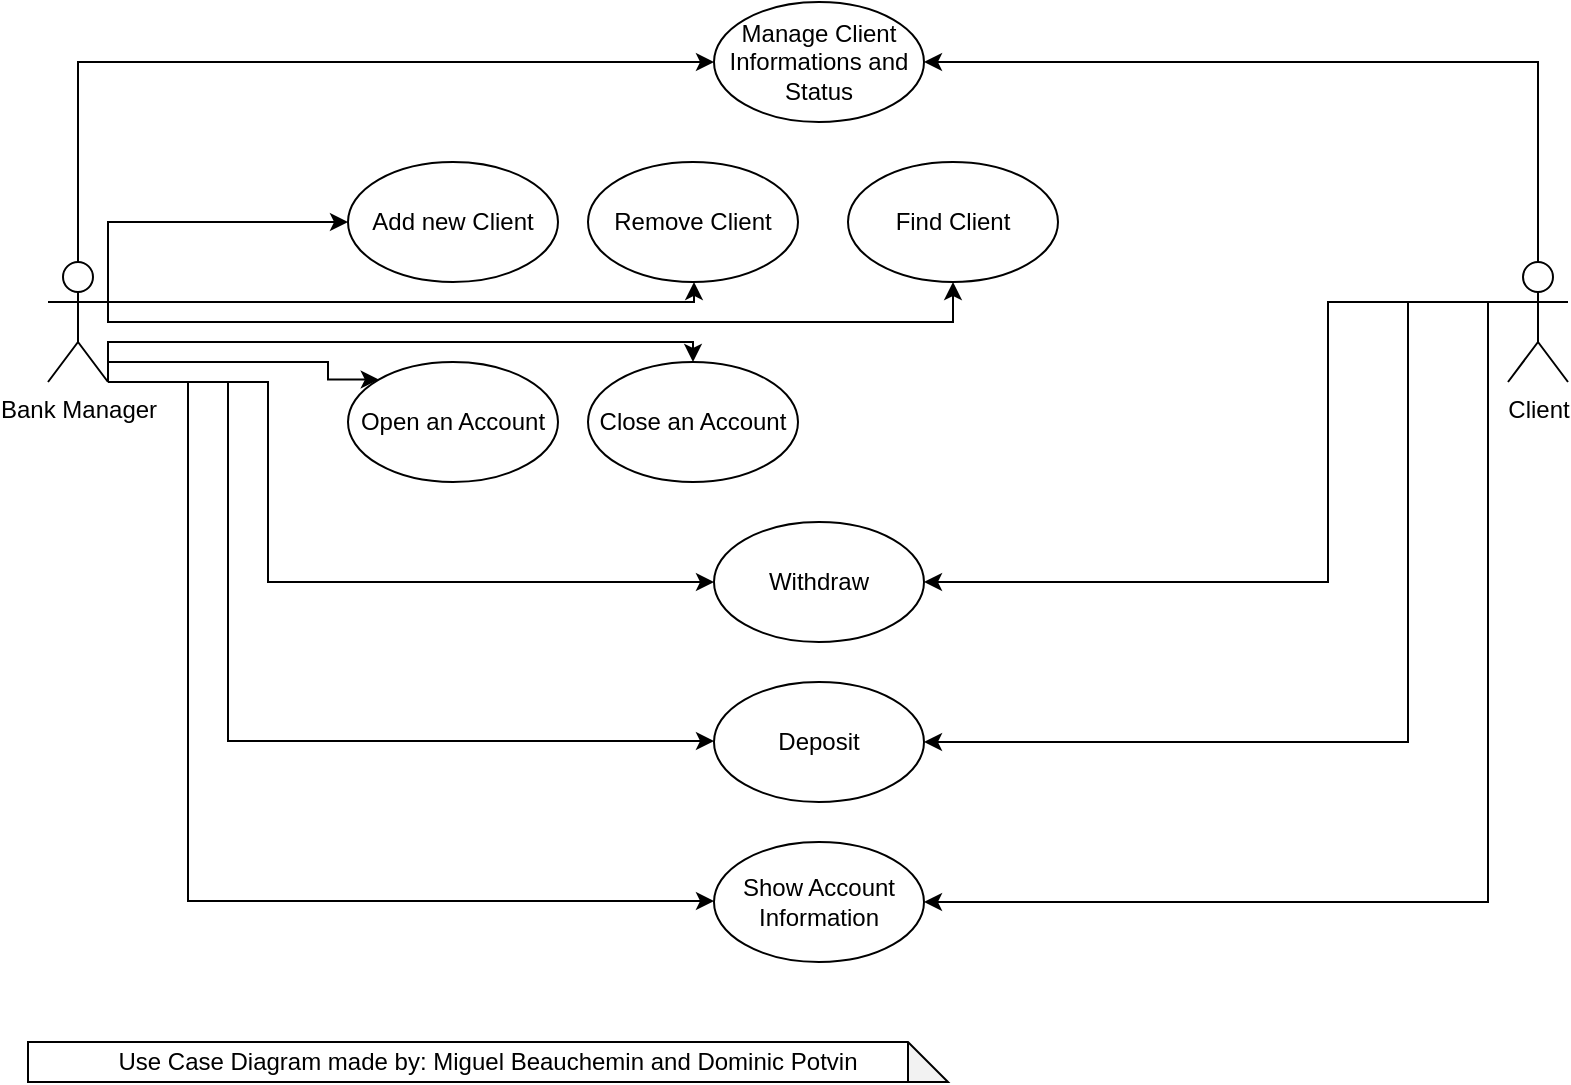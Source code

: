 <mxfile version="20.8.21" type="device"><diagram id="3d2J8LRWPkMenZqfcwS5" name="Page-1"><mxGraphModel dx="1434" dy="764" grid="1" gridSize="10" guides="1" tooltips="1" connect="1" arrows="1" fold="1" page="1" pageScale="1" pageWidth="850" pageHeight="1100" math="0" shadow="0"><root><mxCell id="0"/><mxCell id="1" parent="0"/><mxCell id="1UVEMExv58-C3uagys8Q-10" style="edgeStyle=orthogonalEdgeStyle;rounded=0;orthogonalLoop=1;jettySize=auto;html=1;exitX=0.5;exitY=0;exitDx=0;exitDy=0;exitPerimeter=0;entryX=1;entryY=0.5;entryDx=0;entryDy=0;" edge="1" parent="1" source="1UVEMExv58-C3uagys8Q-1" target="1UVEMExv58-C3uagys8Q-5"><mxGeometry relative="1" as="geometry"/></mxCell><mxCell id="1UVEMExv58-C3uagys8Q-25" style="edgeStyle=orthogonalEdgeStyle;rounded=0;orthogonalLoop=1;jettySize=auto;html=1;exitX=0;exitY=0.333;exitDx=0;exitDy=0;exitPerimeter=0;entryX=1;entryY=0.5;entryDx=0;entryDy=0;" edge="1" parent="1" source="1UVEMExv58-C3uagys8Q-1" target="1UVEMExv58-C3uagys8Q-21"><mxGeometry relative="1" as="geometry"><Array as="points"><mxPoint x="680" y="230"/><mxPoint x="680" y="370"/></Array></mxGeometry></mxCell><mxCell id="1UVEMExv58-C3uagys8Q-26" style="edgeStyle=orthogonalEdgeStyle;rounded=0;orthogonalLoop=1;jettySize=auto;html=1;exitX=0;exitY=0.333;exitDx=0;exitDy=0;exitPerimeter=0;entryX=1;entryY=0.5;entryDx=0;entryDy=0;" edge="1" parent="1" source="1UVEMExv58-C3uagys8Q-1" target="1UVEMExv58-C3uagys8Q-20"><mxGeometry relative="1" as="geometry"><Array as="points"><mxPoint x="720" y="230"/><mxPoint x="720" y="450"/></Array></mxGeometry></mxCell><mxCell id="1UVEMExv58-C3uagys8Q-27" style="edgeStyle=orthogonalEdgeStyle;rounded=0;orthogonalLoop=1;jettySize=auto;html=1;exitX=0;exitY=0.333;exitDx=0;exitDy=0;exitPerimeter=0;entryX=1;entryY=0.5;entryDx=0;entryDy=0;" edge="1" parent="1" source="1UVEMExv58-C3uagys8Q-1" target="1UVEMExv58-C3uagys8Q-22"><mxGeometry relative="1" as="geometry"><Array as="points"><mxPoint x="760" y="230"/><mxPoint x="760" y="530"/></Array></mxGeometry></mxCell><mxCell id="1UVEMExv58-C3uagys8Q-1" value="Client" style="shape=umlActor;verticalLabelPosition=bottom;verticalAlign=top;html=1;outlineConnect=0;" vertex="1" parent="1"><mxGeometry x="770" y="210" width="30" height="60" as="geometry"/></mxCell><mxCell id="1UVEMExv58-C3uagys8Q-9" style="edgeStyle=orthogonalEdgeStyle;rounded=0;orthogonalLoop=1;jettySize=auto;html=1;exitX=0.5;exitY=0;exitDx=0;exitDy=0;exitPerimeter=0;entryX=0;entryY=0.5;entryDx=0;entryDy=0;" edge="1" parent="1" source="1UVEMExv58-C3uagys8Q-2" target="1UVEMExv58-C3uagys8Q-5"><mxGeometry relative="1" as="geometry"/></mxCell><mxCell id="1UVEMExv58-C3uagys8Q-15" style="edgeStyle=orthogonalEdgeStyle;rounded=0;orthogonalLoop=1;jettySize=auto;html=1;" edge="1" parent="1" target="1UVEMExv58-C3uagys8Q-12"><mxGeometry relative="1" as="geometry"><mxPoint x="70" y="230" as="sourcePoint"/><Array as="points"><mxPoint x="100" y="190"/><mxPoint x="100" y="190"/></Array></mxGeometry></mxCell><mxCell id="1UVEMExv58-C3uagys8Q-16" style="edgeStyle=orthogonalEdgeStyle;rounded=0;orthogonalLoop=1;jettySize=auto;html=1;exitX=1;exitY=0.333;exitDx=0;exitDy=0;exitPerimeter=0;" edge="1" parent="1" source="1UVEMExv58-C3uagys8Q-2" target="1UVEMExv58-C3uagys8Q-13"><mxGeometry relative="1" as="geometry"><Array as="points"><mxPoint x="363" y="230"/></Array></mxGeometry></mxCell><mxCell id="1UVEMExv58-C3uagys8Q-17" style="edgeStyle=orthogonalEdgeStyle;rounded=0;orthogonalLoop=1;jettySize=auto;html=1;exitX=1;exitY=0.333;exitDx=0;exitDy=0;exitPerimeter=0;entryX=0.5;entryY=1;entryDx=0;entryDy=0;" edge="1" parent="1" source="1UVEMExv58-C3uagys8Q-2" target="1UVEMExv58-C3uagys8Q-14"><mxGeometry relative="1" as="geometry"><Array as="points"><mxPoint x="70" y="240"/><mxPoint x="493" y="240"/></Array></mxGeometry></mxCell><mxCell id="1UVEMExv58-C3uagys8Q-23" style="edgeStyle=orthogonalEdgeStyle;rounded=0;orthogonalLoop=1;jettySize=auto;html=1;exitX=1;exitY=1;exitDx=0;exitDy=0;exitPerimeter=0;entryX=0;entryY=0;entryDx=0;entryDy=0;" edge="1" parent="1" source="1UVEMExv58-C3uagys8Q-2" target="1UVEMExv58-C3uagys8Q-18"><mxGeometry relative="1" as="geometry"><Array as="points"><mxPoint x="70" y="260"/><mxPoint x="180" y="260"/><mxPoint x="180" y="269"/></Array></mxGeometry></mxCell><mxCell id="1UVEMExv58-C3uagys8Q-24" style="edgeStyle=orthogonalEdgeStyle;rounded=0;orthogonalLoop=1;jettySize=auto;html=1;exitX=1;exitY=1;exitDx=0;exitDy=0;exitPerimeter=0;entryX=0.5;entryY=0;entryDx=0;entryDy=0;" edge="1" parent="1" source="1UVEMExv58-C3uagys8Q-2" target="1UVEMExv58-C3uagys8Q-19"><mxGeometry relative="1" as="geometry"><Array as="points"><mxPoint x="70" y="250"/><mxPoint x="363" y="250"/></Array></mxGeometry></mxCell><mxCell id="1UVEMExv58-C3uagys8Q-30" value="" style="edgeStyle=orthogonalEdgeStyle;rounded=0;orthogonalLoop=1;jettySize=auto;html=1;entryX=0;entryY=0.5;entryDx=0;entryDy=0;exitX=1;exitY=1;exitDx=0;exitDy=0;exitPerimeter=0;" edge="1" parent="1" source="1UVEMExv58-C3uagys8Q-2" target="1UVEMExv58-C3uagys8Q-21"><mxGeometry relative="1" as="geometry"><mxPoint x="55" y="340" as="targetPoint"/><Array as="points"><mxPoint x="150" y="270"/><mxPoint x="150" y="370"/></Array></mxGeometry></mxCell><object label="Bank Manager" id="1UVEMExv58-C3uagys8Q-2"><mxCell style="shape=umlActor;verticalLabelPosition=bottom;verticalAlign=top;html=1;outlineConnect=0;" vertex="1" parent="1"><mxGeometry x="40" y="210" width="30" height="60" as="geometry"/></mxCell></object><mxCell id="1UVEMExv58-C3uagys8Q-5" value="Manage Client Informations and Status" style="ellipse;whiteSpace=wrap;html=1;" vertex="1" parent="1"><mxGeometry x="373" y="80" width="105" height="60" as="geometry"/></mxCell><mxCell id="1UVEMExv58-C3uagys8Q-12" value="Add new Client" style="ellipse;whiteSpace=wrap;html=1;" vertex="1" parent="1"><mxGeometry x="190" y="160" width="105" height="60" as="geometry"/></mxCell><mxCell id="1UVEMExv58-C3uagys8Q-13" value="Remove Client" style="ellipse;whiteSpace=wrap;html=1;" vertex="1" parent="1"><mxGeometry x="310" y="160" width="105" height="60" as="geometry"/></mxCell><mxCell id="1UVEMExv58-C3uagys8Q-14" value="Find Client" style="ellipse;whiteSpace=wrap;html=1;" vertex="1" parent="1"><mxGeometry x="440" y="160" width="105" height="60" as="geometry"/></mxCell><mxCell id="1UVEMExv58-C3uagys8Q-18" value="Open an Account" style="ellipse;whiteSpace=wrap;html=1;" vertex="1" parent="1"><mxGeometry x="190" y="260" width="105" height="60" as="geometry"/></mxCell><mxCell id="1UVEMExv58-C3uagys8Q-19" value="Close an Account" style="ellipse;whiteSpace=wrap;html=1;" vertex="1" parent="1"><mxGeometry x="310" y="260" width="105" height="60" as="geometry"/></mxCell><mxCell id="1UVEMExv58-C3uagys8Q-20" value="Deposit" style="ellipse;whiteSpace=wrap;html=1;" vertex="1" parent="1"><mxGeometry x="373" y="420" width="105" height="60" as="geometry"/></mxCell><mxCell id="1UVEMExv58-C3uagys8Q-21" value="Withdraw" style="ellipse;whiteSpace=wrap;html=1;" vertex="1" parent="1"><mxGeometry x="373" y="340" width="105" height="60" as="geometry"/></mxCell><mxCell id="1UVEMExv58-C3uagys8Q-22" value="Show Account Information" style="ellipse;whiteSpace=wrap;html=1;" vertex="1" parent="1"><mxGeometry x="373" y="500" width="105" height="60" as="geometry"/></mxCell><mxCell id="1UVEMExv58-C3uagys8Q-32" value="" style="edgeStyle=orthogonalEdgeStyle;rounded=0;orthogonalLoop=1;jettySize=auto;html=1;entryX=0;entryY=0.5;entryDx=0;entryDy=0;" edge="1" parent="1"><mxGeometry relative="1" as="geometry"><mxPoint x="70" y="270" as="sourcePoint"/><mxPoint x="373" y="449.5" as="targetPoint"/><Array as="points"><mxPoint x="130" y="270"/><mxPoint x="130" y="450"/></Array></mxGeometry></mxCell><mxCell id="1UVEMExv58-C3uagys8Q-33" value="" style="edgeStyle=orthogonalEdgeStyle;rounded=0;orthogonalLoop=1;jettySize=auto;html=1;entryX=0;entryY=0.5;entryDx=0;entryDy=0;exitX=1;exitY=1;exitDx=0;exitDy=0;exitPerimeter=0;" edge="1" parent="1" source="1UVEMExv58-C3uagys8Q-2"><mxGeometry relative="1" as="geometry"><mxPoint x="50" y="529.5" as="sourcePoint"/><mxPoint x="373" y="529.5" as="targetPoint"/><Array as="points"><mxPoint x="110" y="270"/><mxPoint x="110" y="530"/></Array></mxGeometry></mxCell><mxCell id="1UVEMExv58-C3uagys8Q-34" value="Use Case Diagram made by: Miguel Beauchemin and Dominic Potvin" style="shape=note;whiteSpace=wrap;html=1;backgroundOutline=1;darkOpacity=0.05;" vertex="1" parent="1"><mxGeometry x="30" y="600" width="460" height="20" as="geometry"/></mxCell></root></mxGraphModel></diagram></mxfile>
